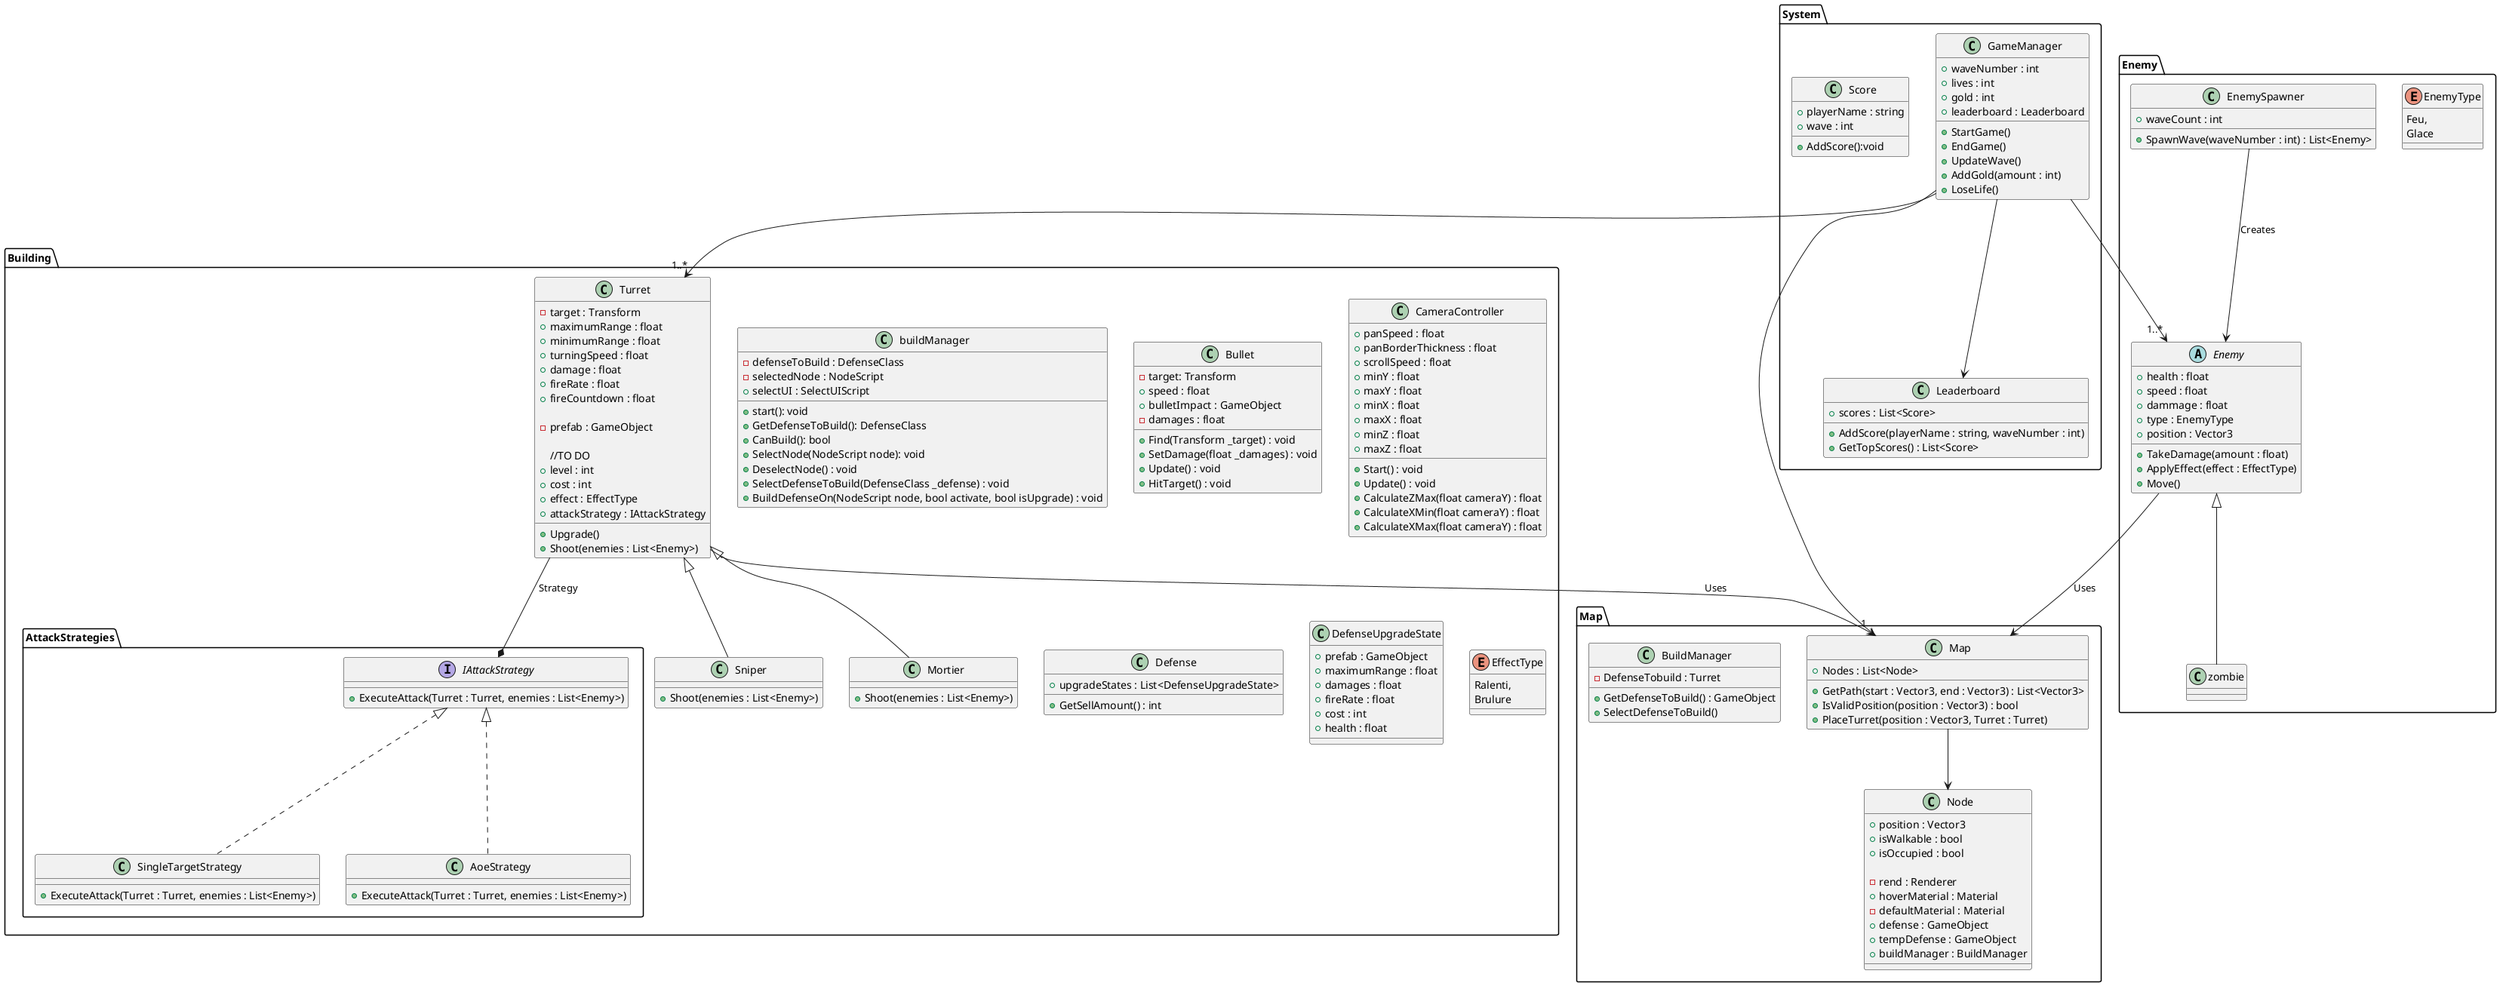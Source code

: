 ﻿@startuml "TurretDefense"

package "System" {
    class GameManager {
        + waveNumber : int
        + lives : int
        + gold : int
        + leaderboard : Leaderboard
        + StartGame()
        + EndGame()
        + UpdateWave()
        + AddGold(amount : int)
        + LoseLife()
    }

    class Leaderboard {
        + scores : List<Score>
        + AddScore(playerName : string, waveNumber : int)
        + GetTopScores() : List<Score>
    }

    class Score {
        + playerName : string
        + wave : int
        + AddScore():void
    }

    GameManager --> Leaderboard
}

package "Building" {
    package "AttackStrategies" {
        interface IAttackStrategy {
            + ExecuteAttack(Turret : Turret, enemies : List<Enemy>)
        }

        class SingleTargetStrategy implements IAttackStrategy {
            + ExecuteAttack(Turret : Turret, enemies : List<Enemy>)
        }

        class AoeStrategy implements IAttackStrategy {
            + ExecuteAttack(Turret : Turret, enemies : List<Enemy>)
        }
    }

    class buildManager {
        - defenseToBuild : DefenseClass
        - selectedNode : NodeScript
        + selectUI : SelectUIScript

        + start(): void
        + GetDefenseToBuild(): DefenseClass
        + CanBuild(): bool
        + SelectNode(NodeScript node): void
        + DeselectNode() : void
        + SelectDefenseToBuild(DefenseClass _defense) : void
        + BuildDefenseOn(NodeScript node, bool activate, bool isUpgrade) : void 
    }

    class Bullet {
        - target: Transform 
        + speed : float 
        + bulletImpact : GameObject 
        - damages : float 

        + Find(Transform _target) : void 
        + SetDamage(float _damages) : void 
        + Update() : void
        + HitTarget() : void
    }

    class CameraController {
        + panSpeed : float
        + panBorderThickness : float
        + scrollSpeed : float
        + minY : float
        + maxY : float
        + minX : float
        + maxX : float
        + minZ : float
        + maxZ : float

        + Start() : void
        + Update() : void
        + CalculateZMax(float cameraY) : float 
        + CalculateXMin(float cameraY) : float
        + CalculateXMax(float cameraY) : float
    }

    class Defense {
       + upgradeStates : List<DefenseUpgradeState>
       + GetSellAmount() : int
    }

    class DefenseUpgradeState{
        + prefab : GameObject    
        + maximumRange : float   
        + damages : float
        + fireRate : float     
        + cost : int
        + health : float
    }

    class Turret {
        - target : Transform
        + maximumRange : float
        + minimumRange : float
        + turningSpeed : float
        + damage : float
        + fireRate : float
        + fireCountdown : float 

        - prefab : GameObject

        //TO DO
        + level : int
        + cost : int
        + effect : EffectType
        + attackStrategy : IAttackStrategy
        + Upgrade()
        + Shoot(enemies : List<Enemy>)
    }

    class Sniper extends Turret {
        + Shoot(enemies : List<Enemy>)
    }

    class Mortier extends Turret {
        + Shoot(enemies : List<Enemy>)
    }

    enum EffectType {
        Ralenti,
        Brulure
    }

    Turret --* AttackStrategies.IAttackStrategy : Strategy
}

package "Enemy" {
    abstract class Enemy {
        + health : float
        + speed : float
        + dammage : float
        + type : EnemyType 
        + position : Vector3
        + TakeDamage(amount : float)
        + ApplyEffect(effect : EffectType)
        + Move()
    }

    class zombie extends Enemy {}


    enum EnemyType {
        Feu,
        Glace
    }

    class EnemySpawner {
        + waveCount : int
        + SpawnWave(waveNumber : int) : List<Enemy>
    }
}

package "Map" {
    class Map {
        + Nodes : List<Node>
        + GetPath(start : Vector3, end : Vector3) : List<Vector3>
        + IsValidPosition(position : Vector3) : bool
        + PlaceTurret(position : Vector3, Turret : Turret)
    }

    class Node {
        + position : Vector3
        + isWalkable : bool
        + isOccupied : bool

        - rend : Renderer 
        + hoverMaterial : Material
        - defaultMaterial : Material
        + defense : GameObject 
        + tempDefense : GameObject 
        + buildManager : BuildManager
    }

    class BuildManager {
        - DefenseTobuild : Turret

        + GetDefenseToBuild() : GameObject
        + SelectDefenseToBuild()
    }

    Map --> Node
}

GameManager --> "1..*" Building.Turret
GameManager --> "1..*" Enemy.Enemy
GameManager --> "1" Map.Map

Building.Turret --> Map.Map : Uses
Enemy.Enemy --> Map.Map : Uses
EnemySpawner --> Enemy.Enemy : Creates